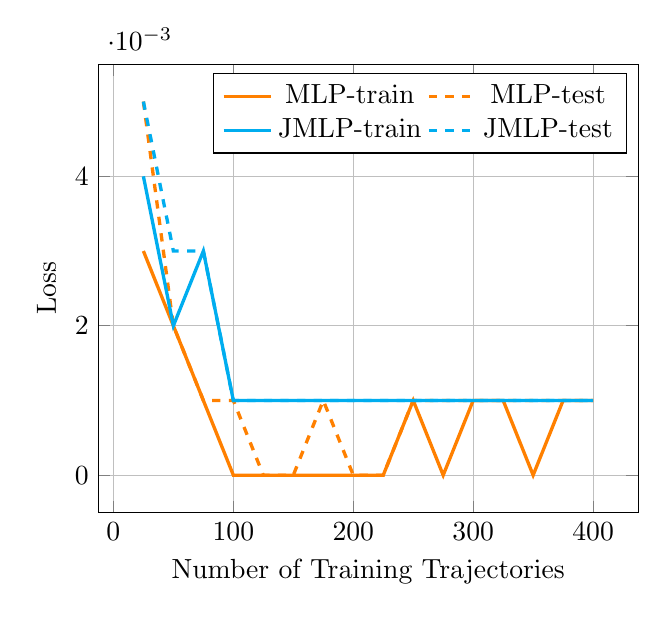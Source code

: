 % Recommended preamble:
\begin{tikzpicture}
\begin{axis}[xmajorgrids, ymajorgrids, xlabel={Number of Training Trajectories}, ylabel={Loss}, legend columns={2}]
    \addplot+[no marks, very thick, color={orange}]
        coordinates {
            (25,0.003)
            (50,0.002)
            (75,0.001)
            (100,0.0)
            (125,0.0)
            (150,0.0)
            (175,0.0)
            (200,0.0)
            (225,0.0)
            (250,0.001)
            (275,0.0)
            (300,0.001)
            (325,0.001)
            (350,0.0)
            (375,0.001)
            (400,0.001)
        }
        ;
    \addplot+[no marks, very thick, color={orange}, dashed]
        coordinates {
            (25,0.005)
            (50,0.002)
            (75,0.001)
            (100,0.001)
            (125,0.0)
            (150,0.0)
            (175,0.001)
            (200,0.0)
            (225,0.0)
            (250,0.001)
            (275,0.001)
            (300,0.001)
            (325,0.001)
            (350,0.001)
            (375,0.001)
            (400,0.001)
        }
        ;
    \addplot+[no marks, very thick, color={cyan}]
        coordinates {
            (25,0.004)
            (50,0.002)
            (75,0.003)
            (100,0.001)
            (125,0.001)
            (150,0.001)
            (175,0.001)
            (200,0.001)
            (225,0.001)
            (250,0.001)
            (275,0.001)
            (300,0.001)
            (325,0.001)
            (350,0.001)
            (375,0.001)
            (400,0.001)
        }
        ;
    \addplot+[no marks, very thick, color={cyan}, dashed]
        coordinates {
            (25,0.005)
            (50,0.003)
            (75,0.003)
            (100,0.001)
            (125,0.001)
            (150,0.001)
            (175,0.001)
            (200,0.001)
            (225,0.001)
            (250,0.001)
            (275,0.001)
            (300,0.001)
            (325,0.001)
            (350,0.001)
            (375,0.001)
            (400,0.001)
        }
        ;
    \legend{{MLP-train},{MLP-test},{JMLP-train},{JMLP-test}}
\end{axis}
\end{tikzpicture}

